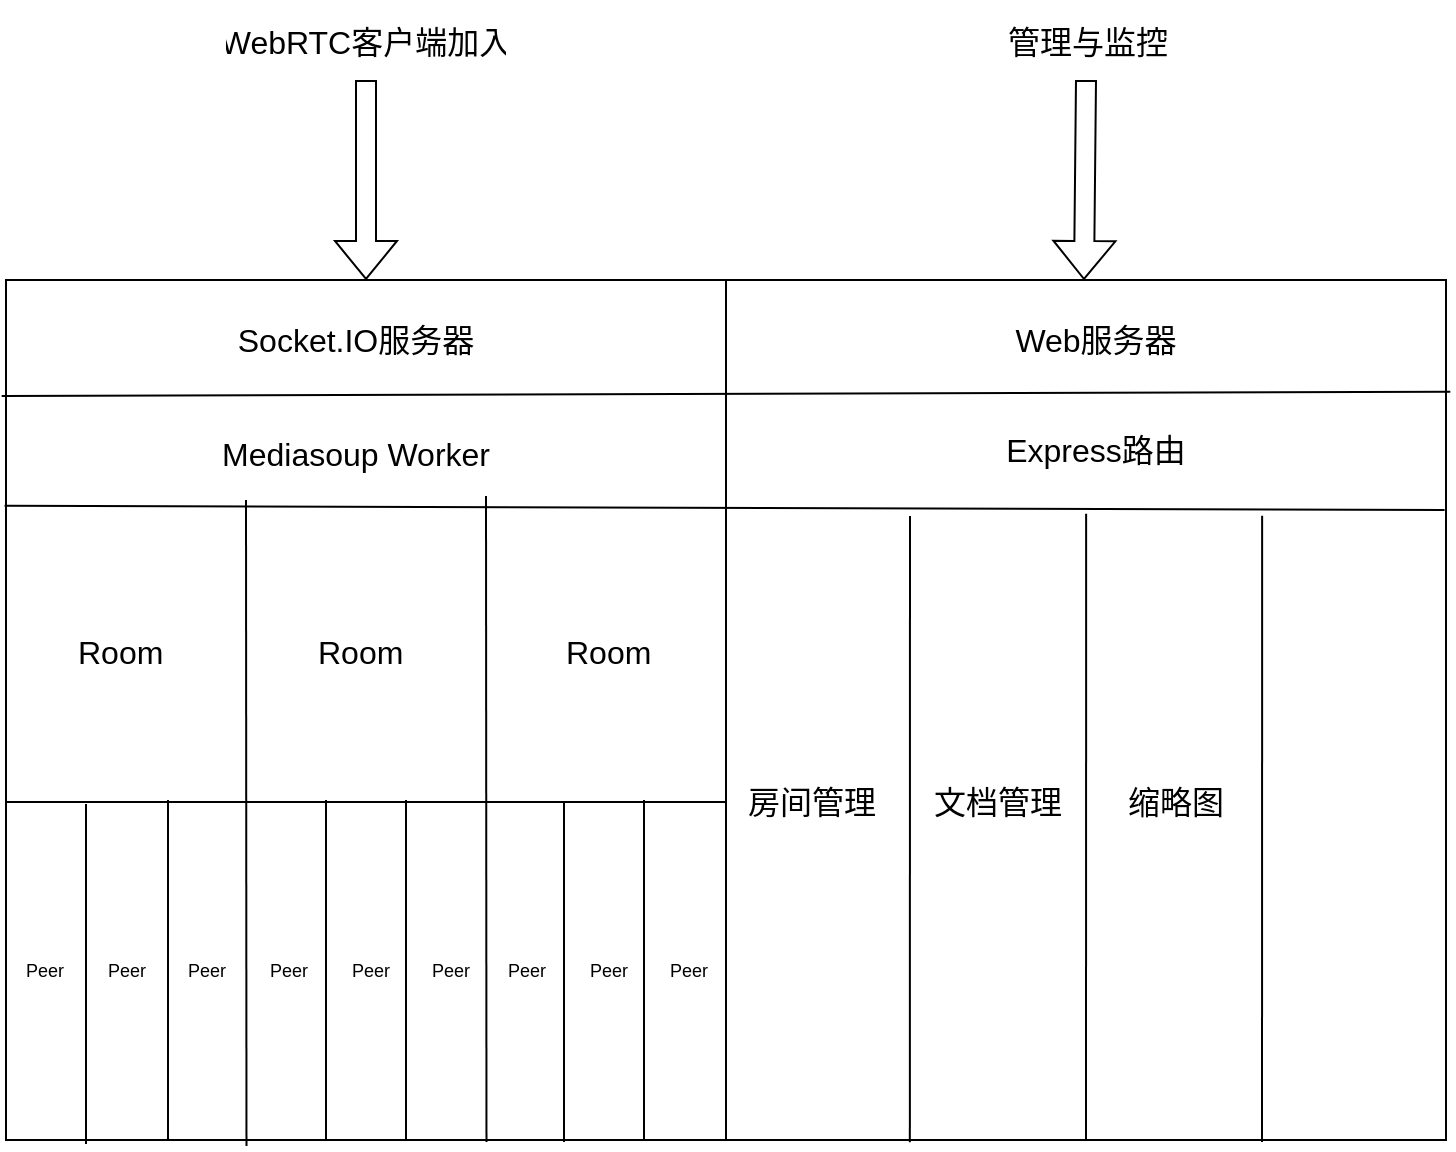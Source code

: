 <mxfile version="17.4.4" type="github">
  <diagram id="LaGgmpBY4K7J5JxBWZix" name="第 1 页">
    <mxGraphModel dx="1422" dy="1867" grid="1" gridSize="10" guides="1" tooltips="1" connect="1" arrows="1" fold="1" page="1" pageScale="1" pageWidth="827" pageHeight="1169" math="0" shadow="0">
      <root>
        <mxCell id="0" />
        <mxCell id="1" parent="0" />
        <mxCell id="exaFY1USp6AMMxPbQBmG-1" value="" style="rounded=0;whiteSpace=wrap;html=1;" vertex="1" parent="1">
          <mxGeometry x="80" y="100" width="720" height="430" as="geometry" />
        </mxCell>
        <mxCell id="exaFY1USp6AMMxPbQBmG-2" value="" style="endArrow=none;html=1;rounded=0;exitX=-0.003;exitY=0.1;exitDx=0;exitDy=0;exitPerimeter=0;entryX=1.003;entryY=0.095;entryDx=0;entryDy=0;entryPerimeter=0;" edge="1" parent="1">
          <mxGeometry width="50" height="50" relative="1" as="geometry">
            <mxPoint x="77.84" y="158" as="sourcePoint" />
            <mxPoint x="802.16" y="155.85" as="targetPoint" />
            <Array as="points" />
          </mxGeometry>
        </mxCell>
        <mxCell id="exaFY1USp6AMMxPbQBmG-3" value="" style="endArrow=none;html=1;rounded=0;exitX=-0.001;exitY=0.195;exitDx=0;exitDy=0;exitPerimeter=0;entryX=0.999;entryY=0.2;entryDx=0;entryDy=0;entryPerimeter=0;" edge="1" parent="1">
          <mxGeometry width="50" height="50" relative="1" as="geometry">
            <mxPoint x="79.28" y="212.85" as="sourcePoint" />
            <mxPoint x="799.28" y="215" as="targetPoint" />
          </mxGeometry>
        </mxCell>
        <mxCell id="exaFY1USp6AMMxPbQBmG-4" value="" style="endArrow=none;html=1;rounded=0;entryX=0.5;entryY=0;entryDx=0;entryDy=0;exitX=0.5;exitY=1;exitDx=0;exitDy=0;" edge="1" parent="1" source="exaFY1USp6AMMxPbQBmG-1" target="exaFY1USp6AMMxPbQBmG-1">
          <mxGeometry width="50" height="50" relative="1" as="geometry">
            <mxPoint x="390" y="380" as="sourcePoint" />
            <mxPoint x="440" y="330" as="targetPoint" />
          </mxGeometry>
        </mxCell>
        <mxCell id="exaFY1USp6AMMxPbQBmG-5" value="Socket.IO服务器" style="text;strokeColor=none;fillColor=none;align=center;verticalAlign=middle;spacingLeft=4;spacingRight=4;overflow=hidden;points=[[0,0.5],[1,0.5]];portConstraint=eastwest;rotatable=0;fontSize=16;" vertex="1" parent="1">
          <mxGeometry x="180" y="109" width="150" height="40" as="geometry" />
        </mxCell>
        <mxCell id="exaFY1USp6AMMxPbQBmG-6" value="Web服务器" style="text;strokeColor=none;fillColor=none;align=center;verticalAlign=middle;spacingLeft=4;spacingRight=4;overflow=hidden;points=[[0,0.5],[1,0.5]];portConstraint=eastwest;rotatable=0;fontSize=16;" vertex="1" parent="1">
          <mxGeometry x="550" y="109" width="150" height="40" as="geometry" />
        </mxCell>
        <mxCell id="exaFY1USp6AMMxPbQBmG-7" value="Express路由" style="text;strokeColor=none;fillColor=none;align=center;verticalAlign=middle;spacingLeft=4;spacingRight=4;overflow=hidden;points=[[0,0.5],[1,0.5]];portConstraint=eastwest;rotatable=0;fontSize=16;" vertex="1" parent="1">
          <mxGeometry x="550" y="164" width="150" height="40" as="geometry" />
        </mxCell>
        <mxCell id="exaFY1USp6AMMxPbQBmG-8" value="Mediasoup Worker" style="text;strokeColor=none;fillColor=none;align=center;verticalAlign=middle;spacingLeft=4;spacingRight=4;overflow=hidden;points=[[0,0.5],[1,0.5]];portConstraint=eastwest;rotatable=0;fontSize=16;" vertex="1" parent="1">
          <mxGeometry x="180" y="166" width="150" height="40" as="geometry" />
        </mxCell>
        <mxCell id="exaFY1USp6AMMxPbQBmG-9" value="" style="endArrow=none;html=1;rounded=0;fontSize=16;exitX=0.611;exitY=1.008;exitDx=0;exitDy=0;exitPerimeter=0;" edge="1" parent="1">
          <mxGeometry width="50" height="50" relative="1" as="geometry">
            <mxPoint x="531.92" y="531.12" as="sourcePoint" />
            <mxPoint x="532" y="218" as="targetPoint" />
          </mxGeometry>
        </mxCell>
        <mxCell id="exaFY1USp6AMMxPbQBmG-10" value="" style="endArrow=none;html=1;rounded=0;fontSize=16;exitX=0.611;exitY=1.008;exitDx=0;exitDy=0;exitPerimeter=0;" edge="1" parent="1">
          <mxGeometry width="50" height="50" relative="1" as="geometry">
            <mxPoint x="620.0" y="530.0" as="sourcePoint" />
            <mxPoint x="620.08" y="216.88" as="targetPoint" />
          </mxGeometry>
        </mxCell>
        <mxCell id="exaFY1USp6AMMxPbQBmG-11" value="" style="endArrow=none;html=1;rounded=0;fontSize=16;exitX=0.611;exitY=1.008;exitDx=0;exitDy=0;exitPerimeter=0;" edge="1" parent="1">
          <mxGeometry width="50" height="50" relative="1" as="geometry">
            <mxPoint x="708" y="531" as="sourcePoint" />
            <mxPoint x="708.08" y="217.88" as="targetPoint" />
          </mxGeometry>
        </mxCell>
        <mxCell id="exaFY1USp6AMMxPbQBmG-12" value="" style="endArrow=none;html=1;rounded=0;fontSize=16;exitX=0.167;exitY=1.007;exitDx=0;exitDy=0;exitPerimeter=0;" edge="1" parent="1" source="exaFY1USp6AMMxPbQBmG-1">
          <mxGeometry width="50" height="50" relative="1" as="geometry">
            <mxPoint x="150" y="360" as="sourcePoint" />
            <mxPoint x="200" y="210" as="targetPoint" />
          </mxGeometry>
        </mxCell>
        <mxCell id="exaFY1USp6AMMxPbQBmG-15" value="" style="endArrow=none;html=1;rounded=0;fontSize=16;exitX=0.167;exitY=1.007;exitDx=0;exitDy=0;exitPerimeter=0;" edge="1" parent="1">
          <mxGeometry width="50" height="50" relative="1" as="geometry">
            <mxPoint x="320.24" y="531.01" as="sourcePoint" />
            <mxPoint x="320" y="208" as="targetPoint" />
          </mxGeometry>
        </mxCell>
        <mxCell id="exaFY1USp6AMMxPbQBmG-16" value="" style="endArrow=none;html=1;rounded=0;fontSize=16;exitX=0;exitY=0.5;exitDx=0;exitDy=0;" edge="1" parent="1">
          <mxGeometry width="50" height="50" relative="1" as="geometry">
            <mxPoint x="80" y="361" as="sourcePoint" />
            <mxPoint x="440" y="361" as="targetPoint" />
          </mxGeometry>
        </mxCell>
        <mxCell id="exaFY1USp6AMMxPbQBmG-18" value="" style="endArrow=none;html=1;rounded=0;fontSize=16;" edge="1" parent="1">
          <mxGeometry width="50" height="50" relative="1" as="geometry">
            <mxPoint x="280" y="360" as="sourcePoint" />
            <mxPoint x="280" y="530" as="targetPoint" />
          </mxGeometry>
        </mxCell>
        <mxCell id="exaFY1USp6AMMxPbQBmG-19" value="" style="endArrow=none;html=1;rounded=0;fontSize=16;" edge="1" parent="1">
          <mxGeometry width="50" height="50" relative="1" as="geometry">
            <mxPoint x="359" y="361" as="sourcePoint" />
            <mxPoint x="359" y="531" as="targetPoint" />
          </mxGeometry>
        </mxCell>
        <mxCell id="exaFY1USp6AMMxPbQBmG-20" value="" style="endArrow=none;html=1;rounded=0;fontSize=16;" edge="1" parent="1">
          <mxGeometry width="50" height="50" relative="1" as="geometry">
            <mxPoint x="399" y="360" as="sourcePoint" />
            <mxPoint x="399" y="530" as="targetPoint" />
          </mxGeometry>
        </mxCell>
        <mxCell id="exaFY1USp6AMMxPbQBmG-21" value="" style="endArrow=none;html=1;rounded=0;fontSize=16;" edge="1" parent="1">
          <mxGeometry width="50" height="50" relative="1" as="geometry">
            <mxPoint x="240" y="360" as="sourcePoint" />
            <mxPoint x="240" y="530" as="targetPoint" />
          </mxGeometry>
        </mxCell>
        <mxCell id="exaFY1USp6AMMxPbQBmG-22" value="" style="endArrow=none;html=1;rounded=0;fontSize=16;" edge="1" parent="1">
          <mxGeometry width="50" height="50" relative="1" as="geometry">
            <mxPoint x="161" y="360" as="sourcePoint" />
            <mxPoint x="161" y="530" as="targetPoint" />
          </mxGeometry>
        </mxCell>
        <mxCell id="exaFY1USp6AMMxPbQBmG-23" value="" style="endArrow=none;html=1;rounded=0;fontSize=16;" edge="1" parent="1">
          <mxGeometry width="50" height="50" relative="1" as="geometry">
            <mxPoint x="120" y="362" as="sourcePoint" />
            <mxPoint x="120" y="532" as="targetPoint" />
          </mxGeometry>
        </mxCell>
        <mxCell id="exaFY1USp6AMMxPbQBmG-24" value="Room" style="text;strokeColor=none;fillColor=none;align=left;verticalAlign=middle;spacingLeft=4;spacingRight=4;overflow=hidden;points=[[0,0.5],[1,0.5]];portConstraint=eastwest;rotatable=0;fontSize=16;" vertex="1" parent="1">
          <mxGeometry x="110" y="270" width="60" height="30" as="geometry" />
        </mxCell>
        <mxCell id="exaFY1USp6AMMxPbQBmG-25" value="Room" style="text;strokeColor=none;fillColor=none;align=left;verticalAlign=middle;spacingLeft=4;spacingRight=4;overflow=hidden;points=[[0,0.5],[1,0.5]];portConstraint=eastwest;rotatable=0;fontSize=16;" vertex="1" parent="1">
          <mxGeometry x="230" y="270" width="60" height="30" as="geometry" />
        </mxCell>
        <mxCell id="exaFY1USp6AMMxPbQBmG-26" value="Room" style="text;strokeColor=none;fillColor=none;align=left;verticalAlign=middle;spacingLeft=4;spacingRight=4;overflow=hidden;points=[[0,0.5],[1,0.5]];portConstraint=eastwest;rotatable=0;fontSize=16;" vertex="1" parent="1">
          <mxGeometry x="354" y="270" width="60" height="30" as="geometry" />
        </mxCell>
        <mxCell id="exaFY1USp6AMMxPbQBmG-27" value="Peer" style="text;strokeColor=none;fillColor=none;align=left;verticalAlign=middle;spacingLeft=4;spacingRight=4;overflow=hidden;points=[[0,0.5],[1,0.5]];portConstraint=eastwest;rotatable=0;fontSize=9;" vertex="1" parent="1">
          <mxGeometry x="84" y="430" width="30" height="30" as="geometry" />
        </mxCell>
        <mxCell id="exaFY1USp6AMMxPbQBmG-29" value="Peer" style="text;strokeColor=none;fillColor=none;align=left;verticalAlign=middle;spacingLeft=4;spacingRight=4;overflow=hidden;points=[[0,0.5],[1,0.5]];portConstraint=eastwest;rotatable=0;fontSize=9;" vertex="1" parent="1">
          <mxGeometry x="125" y="430" width="30" height="30" as="geometry" />
        </mxCell>
        <mxCell id="exaFY1USp6AMMxPbQBmG-30" value="Peer" style="text;strokeColor=none;fillColor=none;align=left;verticalAlign=middle;spacingLeft=4;spacingRight=4;overflow=hidden;points=[[0,0.5],[1,0.5]];portConstraint=eastwest;rotatable=0;fontSize=9;" vertex="1" parent="1">
          <mxGeometry x="165" y="430" width="30" height="30" as="geometry" />
        </mxCell>
        <mxCell id="exaFY1USp6AMMxPbQBmG-31" value="Peer" style="text;strokeColor=none;fillColor=none;align=left;verticalAlign=middle;spacingLeft=4;spacingRight=4;overflow=hidden;points=[[0,0.5],[1,0.5]];portConstraint=eastwest;rotatable=0;fontSize=9;" vertex="1" parent="1">
          <mxGeometry x="206" y="430" width="30" height="30" as="geometry" />
        </mxCell>
        <mxCell id="exaFY1USp6AMMxPbQBmG-32" value="Peer" style="text;strokeColor=none;fillColor=none;align=left;verticalAlign=middle;spacingLeft=4;spacingRight=4;overflow=hidden;points=[[0,0.5],[1,0.5]];portConstraint=eastwest;rotatable=0;fontSize=9;" vertex="1" parent="1">
          <mxGeometry x="247" y="430" width="30" height="30" as="geometry" />
        </mxCell>
        <mxCell id="exaFY1USp6AMMxPbQBmG-33" value="Peer" style="text;strokeColor=none;fillColor=none;align=left;verticalAlign=middle;spacingLeft=4;spacingRight=4;overflow=hidden;points=[[0,0.5],[1,0.5]];portConstraint=eastwest;rotatable=0;fontSize=9;" vertex="1" parent="1">
          <mxGeometry x="287" y="430" width="30" height="30" as="geometry" />
        </mxCell>
        <mxCell id="exaFY1USp6AMMxPbQBmG-34" value="Peer" style="text;strokeColor=none;fillColor=none;align=left;verticalAlign=middle;spacingLeft=4;spacingRight=4;overflow=hidden;points=[[0,0.5],[1,0.5]];portConstraint=eastwest;rotatable=0;fontSize=9;" vertex="1" parent="1">
          <mxGeometry x="325" y="430" width="30" height="30" as="geometry" />
        </mxCell>
        <mxCell id="exaFY1USp6AMMxPbQBmG-35" value="Peer" style="text;strokeColor=none;fillColor=none;align=left;verticalAlign=middle;spacingLeft=4;spacingRight=4;overflow=hidden;points=[[0,0.5],[1,0.5]];portConstraint=eastwest;rotatable=0;fontSize=9;" vertex="1" parent="1">
          <mxGeometry x="366" y="430" width="30" height="30" as="geometry" />
        </mxCell>
        <mxCell id="exaFY1USp6AMMxPbQBmG-36" value="Peer" style="text;strokeColor=none;fillColor=none;align=left;verticalAlign=middle;spacingLeft=4;spacingRight=4;overflow=hidden;points=[[0,0.5],[1,0.5]];portConstraint=eastwest;rotatable=0;fontSize=9;" vertex="1" parent="1">
          <mxGeometry x="406" y="430" width="30" height="30" as="geometry" />
        </mxCell>
        <mxCell id="exaFY1USp6AMMxPbQBmG-37" value="房间管理" style="text;strokeColor=none;fillColor=none;align=center;verticalAlign=middle;spacingLeft=4;spacingRight=4;overflow=hidden;points=[[0,0.5],[1,0.5]];portConstraint=eastwest;rotatable=0;fontSize=16;" vertex="1" parent="1">
          <mxGeometry x="440" y="340" width="86" height="40" as="geometry" />
        </mxCell>
        <mxCell id="exaFY1USp6AMMxPbQBmG-38" value="文档管理" style="text;strokeColor=none;fillColor=none;align=center;verticalAlign=middle;spacingLeft=4;spacingRight=4;overflow=hidden;points=[[0,0.5],[1,0.5]];portConstraint=eastwest;rotatable=0;fontSize=16;" vertex="1" parent="1">
          <mxGeometry x="533" y="340" width="86" height="40" as="geometry" />
        </mxCell>
        <mxCell id="exaFY1USp6AMMxPbQBmG-39" value="缩略图" style="text;strokeColor=none;fillColor=none;align=center;verticalAlign=middle;spacingLeft=4;spacingRight=4;overflow=hidden;points=[[0,0.5],[1,0.5]];portConstraint=eastwest;rotatable=0;fontSize=16;" vertex="1" parent="1">
          <mxGeometry x="622" y="340" width="86" height="40" as="geometry" />
        </mxCell>
        <mxCell id="exaFY1USp6AMMxPbQBmG-40" value="" style="shape=flexArrow;endArrow=classic;html=1;rounded=0;fontSize=9;entryX=0.25;entryY=0;entryDx=0;entryDy=0;" edge="1" parent="1" target="exaFY1USp6AMMxPbQBmG-1">
          <mxGeometry width="50" height="50" relative="1" as="geometry">
            <mxPoint x="260" as="sourcePoint" />
            <mxPoint x="285" y="-70" as="targetPoint" />
          </mxGeometry>
        </mxCell>
        <mxCell id="exaFY1USp6AMMxPbQBmG-41" value="" style="shape=flexArrow;endArrow=classic;html=1;rounded=0;fontSize=9;entryX=0.25;entryY=0;entryDx=0;entryDy=0;" edge="1" parent="1">
          <mxGeometry width="50" height="50" relative="1" as="geometry">
            <mxPoint x="620" as="sourcePoint" />
            <mxPoint x="619" y="100" as="targetPoint" />
          </mxGeometry>
        </mxCell>
        <mxCell id="exaFY1USp6AMMxPbQBmG-42" value="WebRTC客户端加入" style="text;strokeColor=none;fillColor=none;align=center;verticalAlign=middle;spacingLeft=4;spacingRight=4;overflow=hidden;points=[[0,0.5],[1,0.5]];portConstraint=eastwest;rotatable=0;fontSize=16;" vertex="1" parent="1">
          <mxGeometry x="185" y="-40" width="150" height="40" as="geometry" />
        </mxCell>
        <mxCell id="exaFY1USp6AMMxPbQBmG-43" value="管理与监控" style="text;strokeColor=none;fillColor=none;align=center;verticalAlign=middle;spacingLeft=4;spacingRight=4;overflow=hidden;points=[[0,0.5],[1,0.5]];portConstraint=eastwest;rotatable=0;fontSize=16;" vertex="1" parent="1">
          <mxGeometry x="546" y="-40" width="150" height="40" as="geometry" />
        </mxCell>
      </root>
    </mxGraphModel>
  </diagram>
</mxfile>

